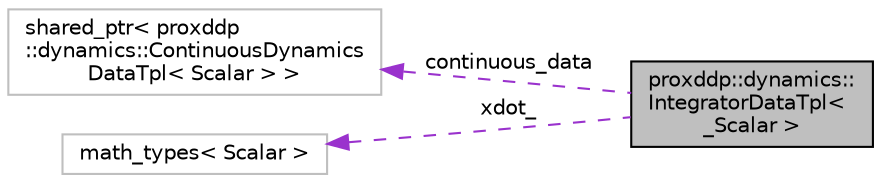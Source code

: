 digraph "proxddp::dynamics::IntegratorDataTpl&lt; _Scalar &gt;"
{
 // LATEX_PDF_SIZE
  bgcolor="transparent";
  edge [fontname="Helvetica",fontsize="10",labelfontname="Helvetica",labelfontsize="10"];
  node [fontname="Helvetica",fontsize="10",shape=record];
  rankdir="LR";
  Node1 [label="proxddp::dynamics::\lIntegratorDataTpl\< \l_Scalar \>",height=0.2,width=0.4,color="black", fillcolor="grey75", style="filled", fontcolor="black",tooltip="Data class for numerical integrators (IntegratorAbstractTpl)."];
  Node2 -> Node1 [dir="back",color="darkorchid3",fontsize="10",style="dashed",label=" continuous_data" ,fontname="Helvetica"];
  Node2 [label="shared_ptr\< proxddp\l::dynamics::ContinuousDynamics\lDataTpl\< Scalar \> \>",height=0.2,width=0.4,color="grey75",tooltip=" "];
  Node3 -> Node1 [dir="back",color="darkorchid3",fontsize="10",style="dashed",label=" xdot_" ,fontname="Helvetica"];
  Node3 [label="math_types\< Scalar \>",height=0.2,width=0.4,color="grey75",tooltip=" "];
}
